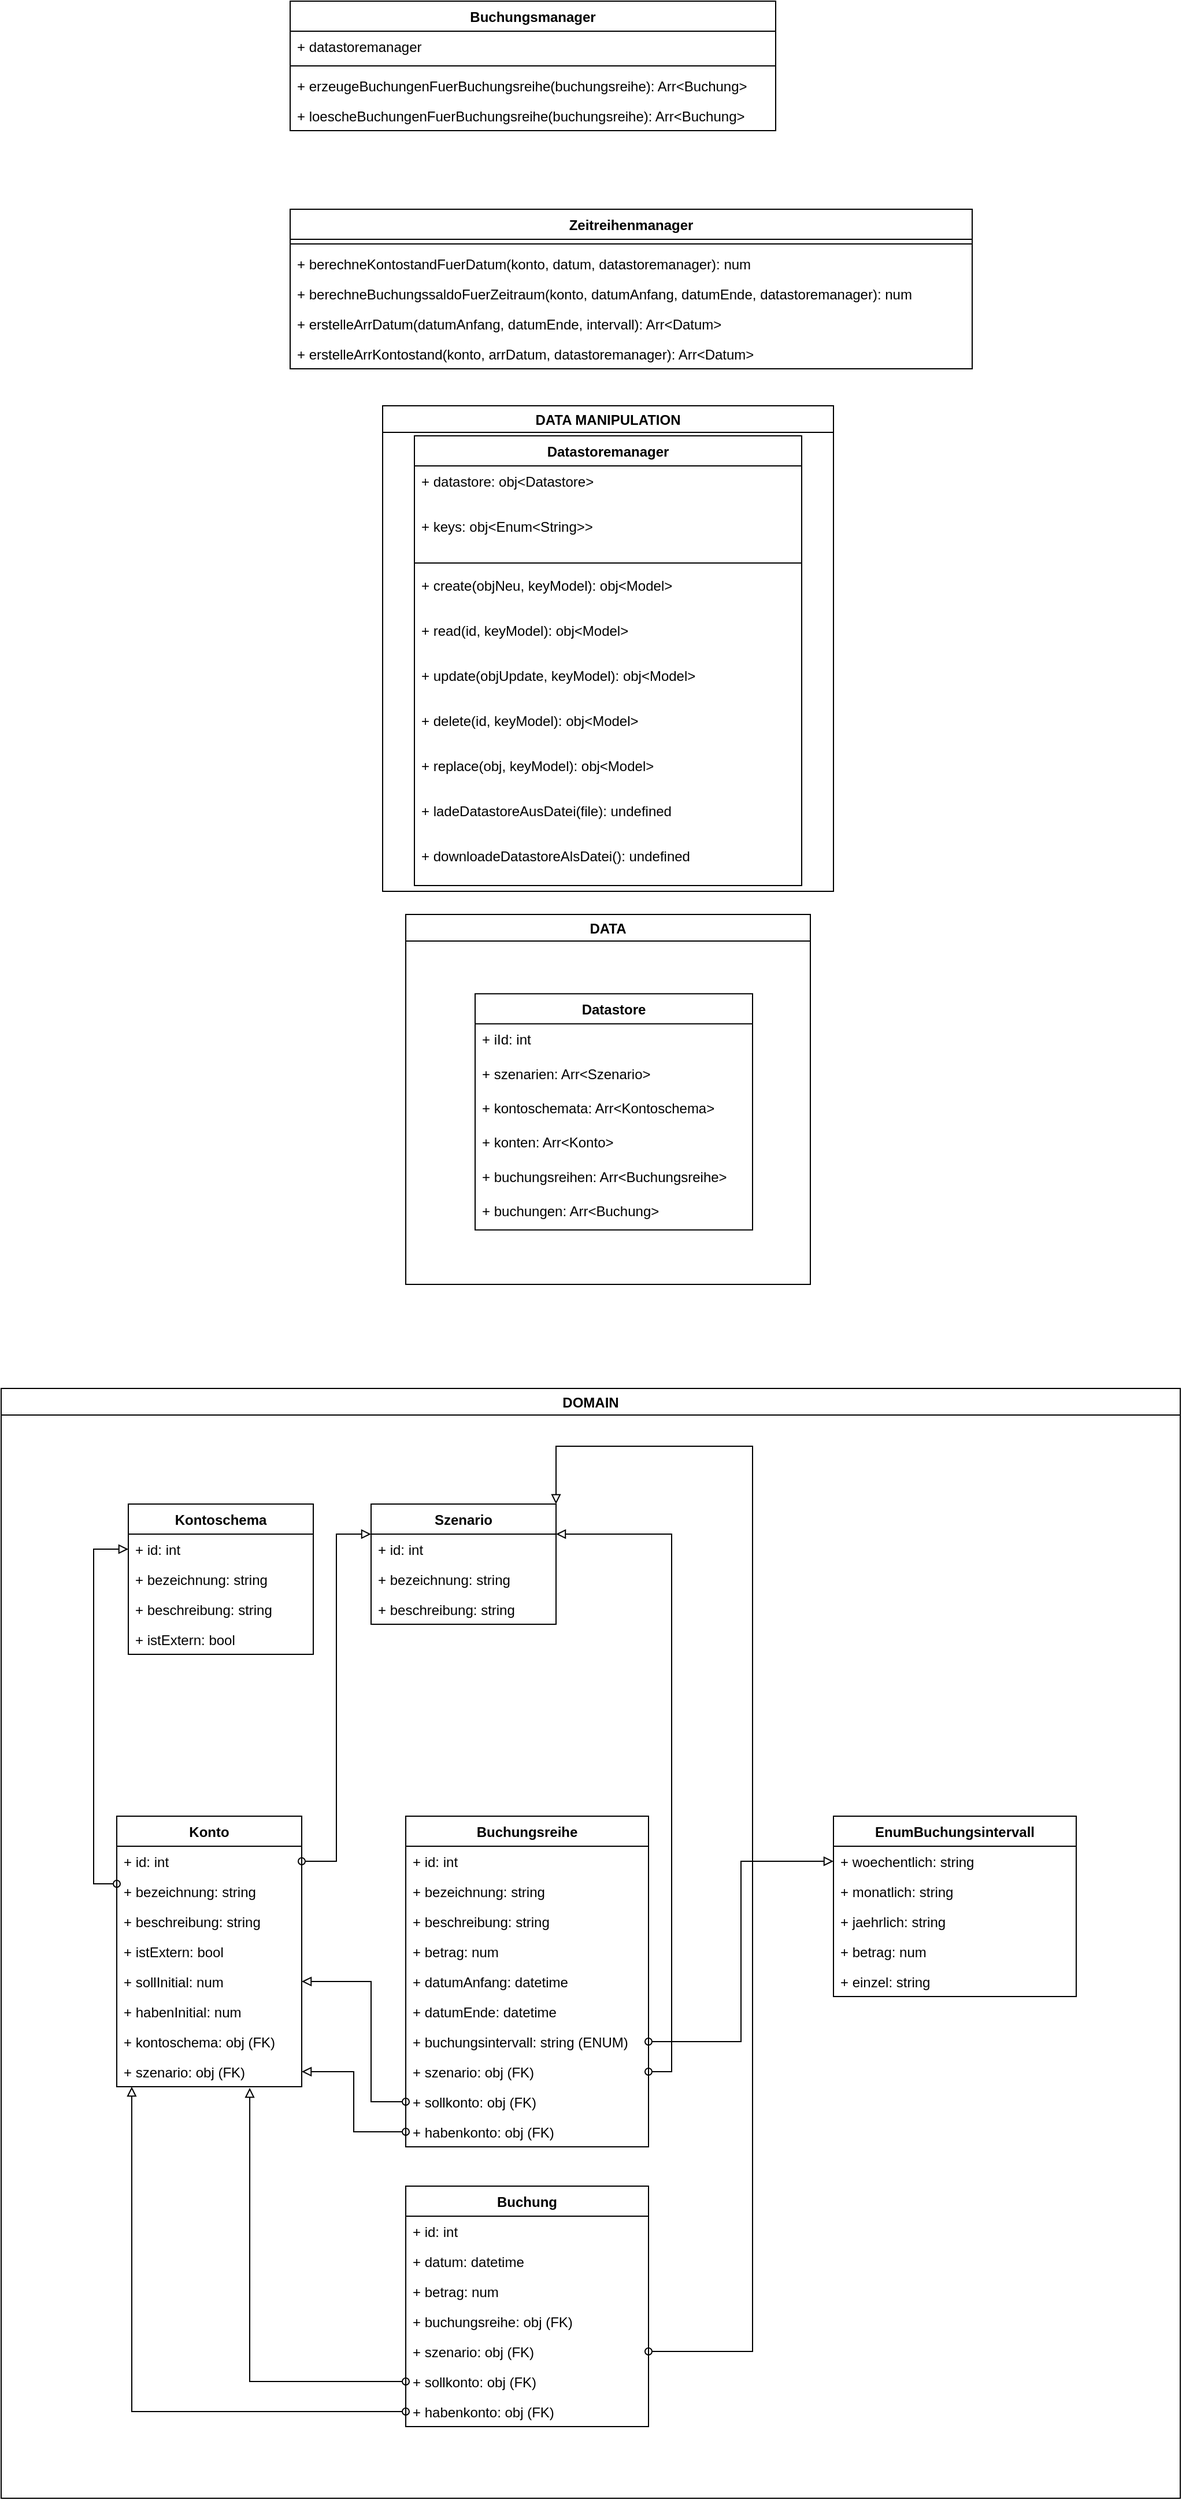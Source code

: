 <mxfile version="20.3.0" type="device"><diagram id="C5RBs43oDa-KdzZeNtuy" name="KLASSEN"><mxGraphModel dx="582" dy="2874" grid="1" gridSize="10" guides="1" tooltips="1" connect="1" arrows="1" fold="1" page="1" pageScale="1" pageWidth="827" pageHeight="1169" math="0" shadow="0"><root><mxCell id="WIyWlLk6GJQsqaUBKTNV-0"/><mxCell id="WIyWlLk6GJQsqaUBKTNV-1" parent="WIyWlLk6GJQsqaUBKTNV-0"/><mxCell id="FQuKvDKfeAg0qGtWdJzu-83" value="" style="group" parent="WIyWlLk6GJQsqaUBKTNV-1" vertex="1" connectable="0"><mxGeometry x="100" y="190" width="1020" height="960" as="geometry"/></mxCell><mxCell id="FQuKvDKfeAg0qGtWdJzu-1" value="Kontoschema" style="swimlane;fontStyle=1;align=center;verticalAlign=top;childLayout=stackLayout;horizontal=1;startSize=26;horizontalStack=0;resizeParent=1;resizeParentMax=0;resizeLast=0;collapsible=1;marginBottom=0;" parent="FQuKvDKfeAg0qGtWdJzu-83" vertex="1"><mxGeometry x="110" y="100" width="160" height="130" as="geometry"/></mxCell><mxCell id="FQuKvDKfeAg0qGtWdJzu-2" value="+ id: int" style="text;strokeColor=none;fillColor=none;align=left;verticalAlign=top;spacingLeft=4;spacingRight=4;overflow=hidden;rotatable=0;points=[[0,0.5],[1,0.5]];portConstraint=eastwest;" parent="FQuKvDKfeAg0qGtWdJzu-1" vertex="1"><mxGeometry y="26" width="160" height="26" as="geometry"/></mxCell><mxCell id="FQuKvDKfeAg0qGtWdJzu-5" value="+ bezeichnung: string" style="text;strokeColor=none;fillColor=none;align=left;verticalAlign=top;spacingLeft=4;spacingRight=4;overflow=hidden;rotatable=0;points=[[0,0.5],[1,0.5]];portConstraint=eastwest;" parent="FQuKvDKfeAg0qGtWdJzu-1" vertex="1"><mxGeometry y="52" width="160" height="26" as="geometry"/></mxCell><mxCell id="FQuKvDKfeAg0qGtWdJzu-6" value="+ beschreibung: string" style="text;strokeColor=none;fillColor=none;align=left;verticalAlign=top;spacingLeft=4;spacingRight=4;overflow=hidden;rotatable=0;points=[[0,0.5],[1,0.5]];portConstraint=eastwest;" parent="FQuKvDKfeAg0qGtWdJzu-1" vertex="1"><mxGeometry y="78" width="160" height="26" as="geometry"/></mxCell><mxCell id="FQuKvDKfeAg0qGtWdJzu-7" value="+ istExtern: bool" style="text;strokeColor=none;fillColor=none;align=left;verticalAlign=top;spacingLeft=4;spacingRight=4;overflow=hidden;rotatable=0;points=[[0,0.5],[1,0.5]];portConstraint=eastwest;" parent="FQuKvDKfeAg0qGtWdJzu-1" vertex="1"><mxGeometry y="104" width="160" height="26" as="geometry"/></mxCell><mxCell id="FQuKvDKfeAg0qGtWdJzu-17" style="edgeStyle=orthogonalEdgeStyle;rounded=0;orthogonalLoop=1;jettySize=auto;html=1;exitX=0;exitY=0.25;exitDx=0;exitDy=0;entryX=0;entryY=0.5;entryDx=0;entryDy=0;endArrow=block;endFill=0;startArrow=oval;startFill=0;" parent="FQuKvDKfeAg0qGtWdJzu-83" source="FQuKvDKfeAg0qGtWdJzu-8" target="FQuKvDKfeAg0qGtWdJzu-2" edge="1"><mxGeometry relative="1" as="geometry"><mxPoint x="30" y="240" as="targetPoint"/></mxGeometry></mxCell><mxCell id="FQuKvDKfeAg0qGtWdJzu-8" value="Konto" style="swimlane;fontStyle=1;align=center;verticalAlign=top;childLayout=stackLayout;horizontal=1;startSize=26;horizontalStack=0;resizeParent=1;resizeParentMax=0;resizeLast=0;collapsible=1;marginBottom=0;" parent="FQuKvDKfeAg0qGtWdJzu-83" vertex="1"><mxGeometry x="100" y="370" width="160" height="234" as="geometry"/></mxCell><mxCell id="FQuKvDKfeAg0qGtWdJzu-9" value="+ id: int" style="text;strokeColor=none;fillColor=none;align=left;verticalAlign=top;spacingLeft=4;spacingRight=4;overflow=hidden;rotatable=0;points=[[0,0.5],[1,0.5]];portConstraint=eastwest;" parent="FQuKvDKfeAg0qGtWdJzu-8" vertex="1"><mxGeometry y="26" width="160" height="26" as="geometry"/></mxCell><mxCell id="FQuKvDKfeAg0qGtWdJzu-10" value="+ bezeichnung: string" style="text;strokeColor=none;fillColor=none;align=left;verticalAlign=top;spacingLeft=4;spacingRight=4;overflow=hidden;rotatable=0;points=[[0,0.5],[1,0.5]];portConstraint=eastwest;" parent="FQuKvDKfeAg0qGtWdJzu-8" vertex="1"><mxGeometry y="52" width="160" height="26" as="geometry"/></mxCell><mxCell id="FQuKvDKfeAg0qGtWdJzu-11" value="+ beschreibung: string" style="text;strokeColor=none;fillColor=none;align=left;verticalAlign=top;spacingLeft=4;spacingRight=4;overflow=hidden;rotatable=0;points=[[0,0.5],[1,0.5]];portConstraint=eastwest;" parent="FQuKvDKfeAg0qGtWdJzu-8" vertex="1"><mxGeometry y="78" width="160" height="26" as="geometry"/></mxCell><mxCell id="FQuKvDKfeAg0qGtWdJzu-12" value="+ istExtern: bool" style="text;strokeColor=none;fillColor=none;align=left;verticalAlign=top;spacingLeft=4;spacingRight=4;overflow=hidden;rotatable=0;points=[[0,0.5],[1,0.5]];portConstraint=eastwest;" parent="FQuKvDKfeAg0qGtWdJzu-8" vertex="1"><mxGeometry y="104" width="160" height="26" as="geometry"/></mxCell><mxCell id="FQuKvDKfeAg0qGtWdJzu-13" value="+ sollInitial: num" style="text;strokeColor=none;fillColor=none;align=left;verticalAlign=top;spacingLeft=4;spacingRight=4;overflow=hidden;rotatable=0;points=[[0,0.5],[1,0.5]];portConstraint=eastwest;" parent="FQuKvDKfeAg0qGtWdJzu-8" vertex="1"><mxGeometry y="130" width="160" height="26" as="geometry"/></mxCell><mxCell id="FQuKvDKfeAg0qGtWdJzu-14" value="+ habenInitial: num" style="text;strokeColor=none;fillColor=none;align=left;verticalAlign=top;spacingLeft=4;spacingRight=4;overflow=hidden;rotatable=0;points=[[0,0.5],[1,0.5]];portConstraint=eastwest;" parent="FQuKvDKfeAg0qGtWdJzu-8" vertex="1"><mxGeometry y="156" width="160" height="26" as="geometry"/></mxCell><mxCell id="FQuKvDKfeAg0qGtWdJzu-15" value="+ kontoschema: obj (FK)" style="text;strokeColor=none;fillColor=none;align=left;verticalAlign=top;spacingLeft=4;spacingRight=4;overflow=hidden;rotatable=0;points=[[0,0.5],[1,0.5]];portConstraint=eastwest;" parent="FQuKvDKfeAg0qGtWdJzu-8" vertex="1"><mxGeometry y="182" width="160" height="26" as="geometry"/></mxCell><mxCell id="FQuKvDKfeAg0qGtWdJzu-16" value="+ szenario: obj (FK)" style="text;strokeColor=none;fillColor=none;align=left;verticalAlign=top;spacingLeft=4;spacingRight=4;overflow=hidden;rotatable=0;points=[[0,0.5],[1,0.5]];portConstraint=eastwest;" parent="FQuKvDKfeAg0qGtWdJzu-8" vertex="1"><mxGeometry y="208" width="160" height="26" as="geometry"/></mxCell><mxCell id="FQuKvDKfeAg0qGtWdJzu-18" value="Szenario" style="swimlane;fontStyle=1;align=center;verticalAlign=top;childLayout=stackLayout;horizontal=1;startSize=26;horizontalStack=0;resizeParent=1;resizeParentMax=0;resizeLast=0;collapsible=1;marginBottom=0;" parent="FQuKvDKfeAg0qGtWdJzu-83" vertex="1"><mxGeometry x="320" y="100" width="160" height="104" as="geometry"/></mxCell><mxCell id="FQuKvDKfeAg0qGtWdJzu-19" value="+ id: int" style="text;strokeColor=none;fillColor=none;align=left;verticalAlign=top;spacingLeft=4;spacingRight=4;overflow=hidden;rotatable=0;points=[[0,0.5],[1,0.5]];portConstraint=eastwest;" parent="FQuKvDKfeAg0qGtWdJzu-18" vertex="1"><mxGeometry y="26" width="160" height="26" as="geometry"/></mxCell><mxCell id="FQuKvDKfeAg0qGtWdJzu-20" value="+ bezeichnung: string" style="text;strokeColor=none;fillColor=none;align=left;verticalAlign=top;spacingLeft=4;spacingRight=4;overflow=hidden;rotatable=0;points=[[0,0.5],[1,0.5]];portConstraint=eastwest;" parent="FQuKvDKfeAg0qGtWdJzu-18" vertex="1"><mxGeometry y="52" width="160" height="26" as="geometry"/></mxCell><mxCell id="FQuKvDKfeAg0qGtWdJzu-21" value="+ beschreibung: string" style="text;strokeColor=none;fillColor=none;align=left;verticalAlign=top;spacingLeft=4;spacingRight=4;overflow=hidden;rotatable=0;points=[[0,0.5],[1,0.5]];portConstraint=eastwest;" parent="FQuKvDKfeAg0qGtWdJzu-18" vertex="1"><mxGeometry y="78" width="160" height="26" as="geometry"/></mxCell><mxCell id="FQuKvDKfeAg0qGtWdJzu-27" style="edgeStyle=orthogonalEdgeStyle;rounded=0;orthogonalLoop=1;jettySize=auto;html=1;exitX=1;exitY=0.5;exitDx=0;exitDy=0;entryX=0;entryY=0.25;entryDx=0;entryDy=0;startArrow=oval;startFill=0;endArrow=block;endFill=0;" parent="FQuKvDKfeAg0qGtWdJzu-83" source="FQuKvDKfeAg0qGtWdJzu-9" target="FQuKvDKfeAg0qGtWdJzu-18" edge="1"><mxGeometry relative="1" as="geometry"/></mxCell><mxCell id="FQuKvDKfeAg0qGtWdJzu-28" value="Buchungsreihe" style="swimlane;fontStyle=1;align=center;verticalAlign=top;childLayout=stackLayout;horizontal=1;startSize=26;horizontalStack=0;resizeParent=1;resizeParentMax=0;resizeLast=0;collapsible=1;marginBottom=0;" parent="FQuKvDKfeAg0qGtWdJzu-83" vertex="1"><mxGeometry x="350" y="370" width="210" height="286" as="geometry"/></mxCell><mxCell id="FQuKvDKfeAg0qGtWdJzu-29" value="+ id: int" style="text;strokeColor=none;fillColor=none;align=left;verticalAlign=top;spacingLeft=4;spacingRight=4;overflow=hidden;rotatable=0;points=[[0,0.5],[1,0.5]];portConstraint=eastwest;" parent="FQuKvDKfeAg0qGtWdJzu-28" vertex="1"><mxGeometry y="26" width="210" height="26" as="geometry"/></mxCell><mxCell id="FQuKvDKfeAg0qGtWdJzu-30" value="+ bezeichnung: string" style="text;strokeColor=none;fillColor=none;align=left;verticalAlign=top;spacingLeft=4;spacingRight=4;overflow=hidden;rotatable=0;points=[[0,0.5],[1,0.5]];portConstraint=eastwest;" parent="FQuKvDKfeAg0qGtWdJzu-28" vertex="1"><mxGeometry y="52" width="210" height="26" as="geometry"/></mxCell><mxCell id="FQuKvDKfeAg0qGtWdJzu-31" value="+ beschreibung: string" style="text;strokeColor=none;fillColor=none;align=left;verticalAlign=top;spacingLeft=4;spacingRight=4;overflow=hidden;rotatable=0;points=[[0,0.5],[1,0.5]];portConstraint=eastwest;" parent="FQuKvDKfeAg0qGtWdJzu-28" vertex="1"><mxGeometry y="78" width="210" height="26" as="geometry"/></mxCell><mxCell id="FQuKvDKfeAg0qGtWdJzu-32" value="+ betrag: num" style="text;strokeColor=none;fillColor=none;align=left;verticalAlign=top;spacingLeft=4;spacingRight=4;overflow=hidden;rotatable=0;points=[[0,0.5],[1,0.5]];portConstraint=eastwest;" parent="FQuKvDKfeAg0qGtWdJzu-28" vertex="1"><mxGeometry y="104" width="210" height="26" as="geometry"/></mxCell><mxCell id="FQuKvDKfeAg0qGtWdJzu-33" value="+ datumAnfang: datetime" style="text;strokeColor=none;fillColor=none;align=left;verticalAlign=top;spacingLeft=4;spacingRight=4;overflow=hidden;rotatable=0;points=[[0,0.5],[1,0.5]];portConstraint=eastwest;" parent="FQuKvDKfeAg0qGtWdJzu-28" vertex="1"><mxGeometry y="130" width="210" height="26" as="geometry"/></mxCell><mxCell id="FQuKvDKfeAg0qGtWdJzu-37" value="+ datumEnde: datetime" style="text;strokeColor=none;fillColor=none;align=left;verticalAlign=top;spacingLeft=4;spacingRight=4;overflow=hidden;rotatable=0;points=[[0,0.5],[1,0.5]];portConstraint=eastwest;" parent="FQuKvDKfeAg0qGtWdJzu-28" vertex="1"><mxGeometry y="156" width="210" height="26" as="geometry"/></mxCell><mxCell id="FQuKvDKfeAg0qGtWdJzu-39" value="+ buchungsintervall: string (ENUM)" style="text;strokeColor=none;fillColor=none;align=left;verticalAlign=top;spacingLeft=4;spacingRight=4;overflow=hidden;rotatable=0;points=[[0,0.5],[1,0.5]];portConstraint=eastwest;" parent="FQuKvDKfeAg0qGtWdJzu-28" vertex="1"><mxGeometry y="182" width="210" height="26" as="geometry"/></mxCell><mxCell id="FQuKvDKfeAg0qGtWdJzu-36" value="+ szenario: obj (FK)" style="text;strokeColor=none;fillColor=none;align=left;verticalAlign=top;spacingLeft=4;spacingRight=4;overflow=hidden;rotatable=0;points=[[0,0.5],[1,0.5]];portConstraint=eastwest;" parent="FQuKvDKfeAg0qGtWdJzu-28" vertex="1"><mxGeometry y="208" width="210" height="26" as="geometry"/></mxCell><mxCell id="FQuKvDKfeAg0qGtWdJzu-35" value="+ sollkonto: obj (FK)" style="text;strokeColor=none;fillColor=none;align=left;verticalAlign=top;spacingLeft=4;spacingRight=4;overflow=hidden;rotatable=0;points=[[0,0.5],[1,0.5]];portConstraint=eastwest;" parent="FQuKvDKfeAg0qGtWdJzu-28" vertex="1"><mxGeometry y="234" width="210" height="26" as="geometry"/></mxCell><mxCell id="FQuKvDKfeAg0qGtWdJzu-38" value="+ habenkonto: obj (FK)" style="text;strokeColor=none;fillColor=none;align=left;verticalAlign=top;spacingLeft=4;spacingRight=4;overflow=hidden;rotatable=0;points=[[0,0.5],[1,0.5]];portConstraint=eastwest;" parent="FQuKvDKfeAg0qGtWdJzu-28" vertex="1"><mxGeometry y="260" width="210" height="26" as="geometry"/></mxCell><mxCell id="FQuKvDKfeAg0qGtWdJzu-40" value="Buchung" style="swimlane;fontStyle=1;align=center;verticalAlign=top;childLayout=stackLayout;horizontal=1;startSize=26;horizontalStack=0;resizeParent=1;resizeParentMax=0;resizeLast=0;collapsible=1;marginBottom=0;" parent="FQuKvDKfeAg0qGtWdJzu-83" vertex="1"><mxGeometry x="350" y="690" width="210" height="208" as="geometry"/></mxCell><mxCell id="FQuKvDKfeAg0qGtWdJzu-41" value="+ id: int" style="text;strokeColor=none;fillColor=none;align=left;verticalAlign=top;spacingLeft=4;spacingRight=4;overflow=hidden;rotatable=0;points=[[0,0.5],[1,0.5]];portConstraint=eastwest;" parent="FQuKvDKfeAg0qGtWdJzu-40" vertex="1"><mxGeometry y="26" width="210" height="26" as="geometry"/></mxCell><mxCell id="FQuKvDKfeAg0qGtWdJzu-42" value="+ datum: datetime" style="text;strokeColor=none;fillColor=none;align=left;verticalAlign=top;spacingLeft=4;spacingRight=4;overflow=hidden;rotatable=0;points=[[0,0.5],[1,0.5]];portConstraint=eastwest;" parent="FQuKvDKfeAg0qGtWdJzu-40" vertex="1"><mxGeometry y="52" width="210" height="26" as="geometry"/></mxCell><mxCell id="FQuKvDKfeAg0qGtWdJzu-44" value="+ betrag: num" style="text;strokeColor=none;fillColor=none;align=left;verticalAlign=top;spacingLeft=4;spacingRight=4;overflow=hidden;rotatable=0;points=[[0,0.5],[1,0.5]];portConstraint=eastwest;" parent="FQuKvDKfeAg0qGtWdJzu-40" vertex="1"><mxGeometry y="78" width="210" height="26" as="geometry"/></mxCell><mxCell id="FQuKvDKfeAg0qGtWdJzu-47" value="+ buchungsreihe: obj (FK)" style="text;strokeColor=none;fillColor=none;align=left;verticalAlign=top;spacingLeft=4;spacingRight=4;overflow=hidden;rotatable=0;points=[[0,0.5],[1,0.5]];portConstraint=eastwest;" parent="FQuKvDKfeAg0qGtWdJzu-40" vertex="1"><mxGeometry y="104" width="210" height="26" as="geometry"/></mxCell><mxCell id="FQuKvDKfeAg0qGtWdJzu-48" value="+ szenario: obj (FK)" style="text;strokeColor=none;fillColor=none;align=left;verticalAlign=top;spacingLeft=4;spacingRight=4;overflow=hidden;rotatable=0;points=[[0,0.5],[1,0.5]];portConstraint=eastwest;" parent="FQuKvDKfeAg0qGtWdJzu-40" vertex="1"><mxGeometry y="130" width="210" height="26" as="geometry"/></mxCell><mxCell id="FQuKvDKfeAg0qGtWdJzu-49" value="+ sollkonto: obj (FK)" style="text;strokeColor=none;fillColor=none;align=left;verticalAlign=top;spacingLeft=4;spacingRight=4;overflow=hidden;rotatable=0;points=[[0,0.5],[1,0.5]];portConstraint=eastwest;" parent="FQuKvDKfeAg0qGtWdJzu-40" vertex="1"><mxGeometry y="156" width="210" height="26" as="geometry"/></mxCell><mxCell id="FQuKvDKfeAg0qGtWdJzu-50" value="+ habenkonto: obj (FK)" style="text;strokeColor=none;fillColor=none;align=left;verticalAlign=top;spacingLeft=4;spacingRight=4;overflow=hidden;rotatable=0;points=[[0,0.5],[1,0.5]];portConstraint=eastwest;" parent="FQuKvDKfeAg0qGtWdJzu-40" vertex="1"><mxGeometry y="182" width="210" height="26" as="geometry"/></mxCell><mxCell id="FQuKvDKfeAg0qGtWdJzu-51" style="edgeStyle=orthogonalEdgeStyle;rounded=0;orthogonalLoop=1;jettySize=auto;html=1;entryX=1;entryY=0.5;entryDx=0;entryDy=0;startArrow=oval;startFill=0;endArrow=block;endFill=0;exitX=0;exitY=0.5;exitDx=0;exitDy=0;" parent="FQuKvDKfeAg0qGtWdJzu-83" source="FQuKvDKfeAg0qGtWdJzu-35" target="FQuKvDKfeAg0qGtWdJzu-13" edge="1"><mxGeometry relative="1" as="geometry"><mxPoint x="340" y="590" as="sourcePoint"/><Array as="points"><mxPoint x="320" y="617"/><mxPoint x="320" y="513"/></Array></mxGeometry></mxCell><mxCell id="FQuKvDKfeAg0qGtWdJzu-52" style="edgeStyle=orthogonalEdgeStyle;rounded=0;orthogonalLoop=1;jettySize=auto;html=1;exitX=0;exitY=0.5;exitDx=0;exitDy=0;entryX=1;entryY=0.5;entryDx=0;entryDy=0;startArrow=oval;startFill=0;endArrow=block;endFill=0;" parent="FQuKvDKfeAg0qGtWdJzu-83" source="FQuKvDKfeAg0qGtWdJzu-38" target="FQuKvDKfeAg0qGtWdJzu-16" edge="1"><mxGeometry relative="1" as="geometry"/></mxCell><mxCell id="FQuKvDKfeAg0qGtWdJzu-53" style="edgeStyle=orthogonalEdgeStyle;rounded=0;orthogonalLoop=1;jettySize=auto;html=1;exitX=1;exitY=0.5;exitDx=0;exitDy=0;entryX=1;entryY=0.25;entryDx=0;entryDy=0;startArrow=oval;startFill=0;endArrow=block;endFill=0;" parent="FQuKvDKfeAg0qGtWdJzu-83" source="FQuKvDKfeAg0qGtWdJzu-36" target="FQuKvDKfeAg0qGtWdJzu-18" edge="1"><mxGeometry relative="1" as="geometry"/></mxCell><mxCell id="FQuKvDKfeAg0qGtWdJzu-54" style="edgeStyle=orthogonalEdgeStyle;rounded=0;orthogonalLoop=1;jettySize=auto;html=1;exitX=1;exitY=0.5;exitDx=0;exitDy=0;entryX=1;entryY=0;entryDx=0;entryDy=0;startArrow=oval;startFill=0;endArrow=block;endFill=0;" parent="FQuKvDKfeAg0qGtWdJzu-83" source="FQuKvDKfeAg0qGtWdJzu-48" target="FQuKvDKfeAg0qGtWdJzu-18" edge="1"><mxGeometry relative="1" as="geometry"><Array as="points"><mxPoint x="650" y="833"/><mxPoint x="650" y="50"/><mxPoint x="480" y="50"/></Array></mxGeometry></mxCell><mxCell id="FQuKvDKfeAg0qGtWdJzu-55" style="edgeStyle=orthogonalEdgeStyle;rounded=0;orthogonalLoop=1;jettySize=auto;html=1;exitX=0;exitY=0.5;exitDx=0;exitDy=0;entryX=0.719;entryY=1.038;entryDx=0;entryDy=0;entryPerimeter=0;startArrow=oval;startFill=0;endArrow=block;endFill=0;" parent="FQuKvDKfeAg0qGtWdJzu-83" source="FQuKvDKfeAg0qGtWdJzu-49" target="FQuKvDKfeAg0qGtWdJzu-16" edge="1"><mxGeometry relative="1" as="geometry"/></mxCell><mxCell id="FQuKvDKfeAg0qGtWdJzu-56" style="edgeStyle=orthogonalEdgeStyle;rounded=0;orthogonalLoop=1;jettySize=auto;html=1;exitX=0;exitY=0.5;exitDx=0;exitDy=0;entryX=0.081;entryY=1;entryDx=0;entryDy=0;entryPerimeter=0;startArrow=oval;startFill=0;endArrow=block;endFill=0;" parent="FQuKvDKfeAg0qGtWdJzu-83" source="FQuKvDKfeAg0qGtWdJzu-50" target="FQuKvDKfeAg0qGtWdJzu-16" edge="1"><mxGeometry relative="1" as="geometry"/></mxCell><mxCell id="FQuKvDKfeAg0qGtWdJzu-57" value="EnumBuchungsintervall" style="swimlane;fontStyle=1;align=center;verticalAlign=top;childLayout=stackLayout;horizontal=1;startSize=26;horizontalStack=0;resizeParent=1;resizeParentMax=0;resizeLast=0;collapsible=1;marginBottom=0;" parent="FQuKvDKfeAg0qGtWdJzu-83" vertex="1"><mxGeometry x="720" y="370" width="210" height="156" as="geometry"/></mxCell><mxCell id="FQuKvDKfeAg0qGtWdJzu-58" value="+ woechentlich: string" style="text;align=left;verticalAlign=top;spacingLeft=4;spacingRight=4;overflow=hidden;rotatable=0;points=[[0,0.5],[1,0.5]];portConstraint=eastwest;" parent="FQuKvDKfeAg0qGtWdJzu-57" vertex="1"><mxGeometry y="26" width="210" height="26" as="geometry"/></mxCell><mxCell id="FQuKvDKfeAg0qGtWdJzu-59" value="+ monatlich: string" style="text;align=left;verticalAlign=top;spacingLeft=4;spacingRight=4;overflow=hidden;rotatable=0;points=[[0,0.5],[1,0.5]];portConstraint=eastwest;" parent="FQuKvDKfeAg0qGtWdJzu-57" vertex="1"><mxGeometry y="52" width="210" height="26" as="geometry"/></mxCell><mxCell id="FQuKvDKfeAg0qGtWdJzu-60" value="+ jaehrlich: string" style="text;align=left;verticalAlign=top;spacingLeft=4;spacingRight=4;overflow=hidden;rotatable=0;points=[[0,0.5],[1,0.5]];portConstraint=eastwest;" parent="FQuKvDKfeAg0qGtWdJzu-57" vertex="1"><mxGeometry y="78" width="210" height="26" as="geometry"/></mxCell><mxCell id="FQuKvDKfeAg0qGtWdJzu-61" value="+ betrag: num" style="text;align=left;verticalAlign=top;spacingLeft=4;spacingRight=4;overflow=hidden;rotatable=0;points=[[0,0.5],[1,0.5]];portConstraint=eastwest;" parent="FQuKvDKfeAg0qGtWdJzu-57" vertex="1"><mxGeometry y="104" width="210" height="26" as="geometry"/></mxCell><mxCell id="FQuKvDKfeAg0qGtWdJzu-68" value="+ einzel: string" style="text;align=left;verticalAlign=top;spacingLeft=4;spacingRight=4;overflow=hidden;rotatable=0;points=[[0,0.5],[1,0.5]];portConstraint=eastwest;" parent="FQuKvDKfeAg0qGtWdJzu-57" vertex="1"><mxGeometry y="130" width="210" height="26" as="geometry"/></mxCell><mxCell id="FQuKvDKfeAg0qGtWdJzu-69" style="edgeStyle=orthogonalEdgeStyle;rounded=0;orthogonalLoop=1;jettySize=auto;html=1;exitX=1;exitY=0.5;exitDx=0;exitDy=0;startArrow=oval;startFill=0;endArrow=block;endFill=0;entryX=0;entryY=0.5;entryDx=0;entryDy=0;" parent="FQuKvDKfeAg0qGtWdJzu-83" source="FQuKvDKfeAg0qGtWdJzu-39" target="FQuKvDKfeAg0qGtWdJzu-58" edge="1"><mxGeometry relative="1" as="geometry"><mxPoint x="610" y="489.329" as="targetPoint"/></mxGeometry></mxCell><mxCell id="FQuKvDKfeAg0qGtWdJzu-72" value="DOMAIN" style="swimlane;" parent="FQuKvDKfeAg0qGtWdJzu-83" vertex="1"><mxGeometry width="1020" height="960" as="geometry"/></mxCell><mxCell id="FQuKvDKfeAg0qGtWdJzu-84" value="" style="group" parent="WIyWlLk6GJQsqaUBKTNV-1" vertex="1" connectable="0"><mxGeometry x="450" y="-220" width="350" height="320" as="geometry"/></mxCell><mxCell id="FQuKvDKfeAg0qGtWdJzu-73" value="Datastore" style="swimlane;fontStyle=1;align=center;verticalAlign=top;childLayout=stackLayout;horizontal=1;startSize=26;horizontalStack=0;resizeParent=1;resizeParentMax=0;resizeLast=0;collapsible=1;marginBottom=0;" parent="FQuKvDKfeAg0qGtWdJzu-84" vertex="1"><mxGeometry x="60" y="68.571" width="240" height="204.286" as="geometry"/></mxCell><mxCell id="FQuKvDKfeAg0qGtWdJzu-74" value="+ iId: int" style="text;strokeColor=none;fillColor=none;align=left;verticalAlign=top;spacingLeft=4;spacingRight=4;overflow=hidden;rotatable=0;points=[[0,0.5],[1,0.5]];portConstraint=eastwest;" parent="FQuKvDKfeAg0qGtWdJzu-73" vertex="1"><mxGeometry y="26" width="240" height="29.714" as="geometry"/></mxCell><mxCell id="FQuKvDKfeAg0qGtWdJzu-77" value="+ szenarien: Arr&lt;Szenario&gt;" style="text;strokeColor=none;fillColor=none;align=left;verticalAlign=top;spacingLeft=4;spacingRight=4;overflow=hidden;rotatable=0;points=[[0,0.5],[1,0.5]];portConstraint=eastwest;" parent="FQuKvDKfeAg0qGtWdJzu-73" vertex="1"><mxGeometry y="55.714" width="240" height="29.714" as="geometry"/></mxCell><mxCell id="FQuKvDKfeAg0qGtWdJzu-78" value="+ kontoschemata: Arr&lt;Kontoschema&gt;" style="text;strokeColor=none;fillColor=none;align=left;verticalAlign=top;spacingLeft=4;spacingRight=4;overflow=hidden;rotatable=0;points=[[0,0.5],[1,0.5]];portConstraint=eastwest;" parent="FQuKvDKfeAg0qGtWdJzu-73" vertex="1"><mxGeometry y="85.429" width="240" height="29.714" as="geometry"/></mxCell><mxCell id="FQuKvDKfeAg0qGtWdJzu-79" value="+ konten: Arr&lt;Konto&gt;" style="text;strokeColor=none;fillColor=none;align=left;verticalAlign=top;spacingLeft=4;spacingRight=4;overflow=hidden;rotatable=0;points=[[0,0.5],[1,0.5]];portConstraint=eastwest;" parent="FQuKvDKfeAg0qGtWdJzu-73" vertex="1"><mxGeometry y="115.143" width="240" height="29.714" as="geometry"/></mxCell><mxCell id="FQuKvDKfeAg0qGtWdJzu-80" value="+ buchungsreihen: Arr&lt;Buchungsreihe&gt;" style="text;strokeColor=none;fillColor=none;align=left;verticalAlign=top;spacingLeft=4;spacingRight=4;overflow=hidden;rotatable=0;points=[[0,0.5],[1,0.5]];portConstraint=eastwest;" parent="FQuKvDKfeAg0qGtWdJzu-73" vertex="1"><mxGeometry y="144.857" width="240" height="29.714" as="geometry"/></mxCell><mxCell id="FQuKvDKfeAg0qGtWdJzu-81" value="+ buchungen: Arr&lt;Buchung&gt;" style="text;strokeColor=none;fillColor=none;align=left;verticalAlign=top;spacingLeft=4;spacingRight=4;overflow=hidden;rotatable=0;points=[[0,0.5],[1,0.5]];portConstraint=eastwest;" parent="FQuKvDKfeAg0qGtWdJzu-73" vertex="1"><mxGeometry y="174.571" width="240" height="29.714" as="geometry"/></mxCell><mxCell id="FQuKvDKfeAg0qGtWdJzu-82" value="DATA" style="swimlane;" parent="FQuKvDKfeAg0qGtWdJzu-84" vertex="1"><mxGeometry width="350" height="320" as="geometry"/></mxCell><mxCell id="FQuKvDKfeAg0qGtWdJzu-95" value="" style="group;fontStyle=4" parent="WIyWlLk6GJQsqaUBKTNV-1" vertex="1" connectable="0"><mxGeometry x="430" y="-660" width="390" height="420" as="geometry"/></mxCell><mxCell id="FQuKvDKfeAg0qGtWdJzu-94" value="DATA MANIPULATION" style="swimlane;" parent="FQuKvDKfeAg0qGtWdJzu-95" vertex="1"><mxGeometry width="390" height="420.0" as="geometry"/></mxCell><mxCell id="FQuKvDKfeAg0qGtWdJzu-85" value="Datastoremanager" style="swimlane;fontStyle=1;align=center;verticalAlign=top;childLayout=stackLayout;horizontal=1;startSize=26;horizontalStack=0;resizeParent=1;resizeParentMax=0;resizeLast=0;collapsible=1;marginBottom=0;" parent="FQuKvDKfeAg0qGtWdJzu-94" vertex="1"><mxGeometry x="27.5" y="25.997" width="335" height="389" as="geometry"/></mxCell><mxCell id="FQuKvDKfeAg0qGtWdJzu-86" value="+ datastore: obj&lt;Datastore&gt;" style="text;strokeColor=none;fillColor=none;align=left;verticalAlign=top;spacingLeft=4;spacingRight=4;overflow=hidden;rotatable=0;points=[[0,0.5],[1,0.5]];portConstraint=eastwest;" parent="FQuKvDKfeAg0qGtWdJzu-85" vertex="1"><mxGeometry y="26" width="335" height="39" as="geometry"/></mxCell><mxCell id="FQuKvDKfeAg0qGtWdJzu-91" value="+ keys: obj&lt;Enum&lt;String&gt;&gt;" style="text;strokeColor=none;fillColor=none;align=left;verticalAlign=top;spacingLeft=4;spacingRight=4;overflow=hidden;rotatable=0;points=[[0,0.5],[1,0.5]];portConstraint=eastwest;" parent="FQuKvDKfeAg0qGtWdJzu-85" vertex="1"><mxGeometry y="65" width="335" height="39" as="geometry"/></mxCell><mxCell id="FQuKvDKfeAg0qGtWdJzu-87" value="" style="line;strokeWidth=1;fillColor=none;align=left;verticalAlign=middle;spacingTop=-1;spacingLeft=3;spacingRight=3;rotatable=0;labelPosition=right;points=[];portConstraint=eastwest;strokeColor=inherit;" parent="FQuKvDKfeAg0qGtWdJzu-85" vertex="1"><mxGeometry y="104" width="335" height="12" as="geometry"/></mxCell><mxCell id="FQuKvDKfeAg0qGtWdJzu-88" value="+ create(objNeu, keyModel): obj&lt;Model&gt;" style="text;strokeColor=none;fillColor=none;align=left;verticalAlign=top;spacingLeft=4;spacingRight=4;overflow=hidden;rotatable=0;points=[[0,0.5],[1,0.5]];portConstraint=eastwest;" parent="FQuKvDKfeAg0qGtWdJzu-85" vertex="1"><mxGeometry y="116" width="335" height="39" as="geometry"/></mxCell><mxCell id="FQuKvDKfeAg0qGtWdJzu-89" value="+ read(id, keyModel): obj&lt;Model&gt;" style="text;strokeColor=none;fillColor=none;align=left;verticalAlign=top;spacingLeft=4;spacingRight=4;overflow=hidden;rotatable=0;points=[[0,0.5],[1,0.5]];portConstraint=eastwest;" parent="FQuKvDKfeAg0qGtWdJzu-85" vertex="1"><mxGeometry y="155" width="335" height="39" as="geometry"/></mxCell><mxCell id="FQuKvDKfeAg0qGtWdJzu-92" value="+ update(objUpdate, keyModel): obj&lt;Model&gt;" style="text;strokeColor=none;fillColor=none;align=left;verticalAlign=top;spacingLeft=4;spacingRight=4;overflow=hidden;rotatable=0;points=[[0,0.5],[1,0.5]];portConstraint=eastwest;" parent="FQuKvDKfeAg0qGtWdJzu-85" vertex="1"><mxGeometry y="194" width="335" height="39" as="geometry"/></mxCell><mxCell id="FQuKvDKfeAg0qGtWdJzu-93" value="+ delete(id, keyModel): obj&lt;Model&gt;" style="text;strokeColor=none;fillColor=none;align=left;verticalAlign=top;spacingLeft=4;spacingRight=4;overflow=hidden;rotatable=0;points=[[0,0.5],[1,0.5]];portConstraint=eastwest;" parent="FQuKvDKfeAg0qGtWdJzu-85" vertex="1"><mxGeometry y="233" width="335" height="39" as="geometry"/></mxCell><mxCell id="xGH7w-RhhcbNDcOZlPbN-0" value="+ replace(obj, keyModel): obj&lt;Model&gt;" style="text;strokeColor=none;fillColor=none;align=left;verticalAlign=top;spacingLeft=4;spacingRight=4;overflow=hidden;rotatable=0;points=[[0,0.5],[1,0.5]];portConstraint=eastwest;" vertex="1" parent="FQuKvDKfeAg0qGtWdJzu-85"><mxGeometry y="272" width="335" height="39" as="geometry"/></mxCell><mxCell id="FQuKvDKfeAg0qGtWdJzu-100" value="+ ladeDatastoreAusDatei(file): undefined" style="text;strokeColor=none;fillColor=none;align=left;verticalAlign=top;spacingLeft=4;spacingRight=4;overflow=hidden;rotatable=0;points=[[0,0.5],[1,0.5]];portConstraint=eastwest;" parent="FQuKvDKfeAg0qGtWdJzu-85" vertex="1"><mxGeometry y="311" width="335" height="39" as="geometry"/></mxCell><mxCell id="FQuKvDKfeAg0qGtWdJzu-101" value="+ downloadeDatastoreAlsDatei(): undefined" style="text;strokeColor=none;fillColor=none;align=left;verticalAlign=top;spacingLeft=4;spacingRight=4;overflow=hidden;rotatable=0;points=[[0,0.5],[1,0.5]];portConstraint=eastwest;" parent="FQuKvDKfeAg0qGtWdJzu-85" vertex="1"><mxGeometry y="350" width="335" height="39" as="geometry"/></mxCell><mxCell id="FQuKvDKfeAg0qGtWdJzu-96" value="Buchungsmanager" style="swimlane;fontStyle=1;align=center;verticalAlign=top;childLayout=stackLayout;horizontal=1;startSize=26;horizontalStack=0;resizeParent=1;resizeParentMax=0;resizeLast=0;collapsible=1;marginBottom=0;" parent="WIyWlLk6GJQsqaUBKTNV-1" vertex="1"><mxGeometry x="350" y="-1010" width="420" height="112" as="geometry"/></mxCell><mxCell id="xGH7w-RhhcbNDcOZlPbN-1" value="+ datastoremanager" style="text;strokeColor=none;fillColor=none;align=left;verticalAlign=top;spacingLeft=4;spacingRight=4;overflow=hidden;rotatable=0;points=[[0,0.5],[1,0.5]];portConstraint=eastwest;" vertex="1" parent="FQuKvDKfeAg0qGtWdJzu-96"><mxGeometry y="26" width="420" height="26" as="geometry"/></mxCell><mxCell id="FQuKvDKfeAg0qGtWdJzu-98" value="" style="line;strokeWidth=1;fillColor=none;align=left;verticalAlign=middle;spacingTop=-1;spacingLeft=3;spacingRight=3;rotatable=0;labelPosition=right;points=[];portConstraint=eastwest;strokeColor=inherit;" parent="FQuKvDKfeAg0qGtWdJzu-96" vertex="1"><mxGeometry y="52" width="420" height="8" as="geometry"/></mxCell><mxCell id="FQuKvDKfeAg0qGtWdJzu-99" value="+ erzeugeBuchungenFuerBuchungsreihe(buchungsreihe): Arr&lt;Buchung&gt;" style="text;strokeColor=none;fillColor=none;align=left;verticalAlign=top;spacingLeft=4;spacingRight=4;overflow=hidden;rotatable=0;points=[[0,0.5],[1,0.5]];portConstraint=eastwest;" parent="FQuKvDKfeAg0qGtWdJzu-96" vertex="1"><mxGeometry y="60" width="420" height="26" as="geometry"/></mxCell><mxCell id="FQuKvDKfeAg0qGtWdJzu-103" value="+ loescheBuchungenFuerBuchungsreihe(buchungsreihe): Arr&lt;Buchung&gt;" style="text;strokeColor=none;fillColor=none;align=left;verticalAlign=top;spacingLeft=4;spacingRight=4;overflow=hidden;rotatable=0;points=[[0,0.5],[1,0.5]];portConstraint=eastwest;" parent="FQuKvDKfeAg0qGtWdJzu-96" vertex="1"><mxGeometry y="86" width="420" height="26" as="geometry"/></mxCell><mxCell id="FQuKvDKfeAg0qGtWdJzu-104" value="Zeitreihenmanager" style="swimlane;fontStyle=1;align=center;verticalAlign=top;childLayout=stackLayout;horizontal=1;startSize=26;horizontalStack=0;resizeParent=1;resizeParentMax=0;resizeLast=0;collapsible=1;marginBottom=0;" parent="WIyWlLk6GJQsqaUBKTNV-1" vertex="1"><mxGeometry x="350" y="-830" width="590" height="138" as="geometry"/></mxCell><mxCell id="FQuKvDKfeAg0qGtWdJzu-105" value="" style="line;strokeWidth=1;fillColor=none;align=left;verticalAlign=middle;spacingTop=-1;spacingLeft=3;spacingRight=3;rotatable=0;labelPosition=right;points=[];portConstraint=eastwest;strokeColor=inherit;" parent="FQuKvDKfeAg0qGtWdJzu-104" vertex="1"><mxGeometry y="26" width="590" height="8" as="geometry"/></mxCell><mxCell id="FQuKvDKfeAg0qGtWdJzu-106" value="+ berechneKontostandFuerDatum(konto, datum, datastoremanager): num" style="text;strokeColor=none;fillColor=none;align=left;verticalAlign=top;spacingLeft=4;spacingRight=4;overflow=hidden;rotatable=0;points=[[0,0.5],[1,0.5]];portConstraint=eastwest;" parent="FQuKvDKfeAg0qGtWdJzu-104" vertex="1"><mxGeometry y="34" width="590" height="26" as="geometry"/></mxCell><mxCell id="FQuKvDKfeAg0qGtWdJzu-109" value="+ berechneBuchungssaldoFuerZeitraum(konto, datumAnfang, datumEnde, datastoremanager): num" style="text;strokeColor=none;fillColor=none;align=left;verticalAlign=top;spacingLeft=4;spacingRight=4;overflow=hidden;rotatable=0;points=[[0,0.5],[1,0.5]];portConstraint=eastwest;" parent="FQuKvDKfeAg0qGtWdJzu-104" vertex="1"><mxGeometry y="60" width="590" height="26" as="geometry"/></mxCell><mxCell id="FQuKvDKfeAg0qGtWdJzu-107" value="+ erstelleArrDatum(datumAnfang, datumEnde, intervall): Arr&lt;Datum&gt;" style="text;strokeColor=none;fillColor=none;align=left;verticalAlign=top;spacingLeft=4;spacingRight=4;overflow=hidden;rotatable=0;points=[[0,0.5],[1,0.5]];portConstraint=eastwest;" parent="FQuKvDKfeAg0qGtWdJzu-104" vertex="1"><mxGeometry y="86" width="590" height="26" as="geometry"/></mxCell><mxCell id="FQuKvDKfeAg0qGtWdJzu-108" value="+ erstelleArrKontostand(konto, arrDatum, datastoremanager): Arr&lt;Datum&gt;" style="text;strokeColor=none;fillColor=none;align=left;verticalAlign=top;spacingLeft=4;spacingRight=4;overflow=hidden;rotatable=0;points=[[0,0.5],[1,0.5]];portConstraint=eastwest;" parent="FQuKvDKfeAg0qGtWdJzu-104" vertex="1"><mxGeometry y="112" width="590" height="26" as="geometry"/></mxCell></root></mxGraphModel></diagram></mxfile>